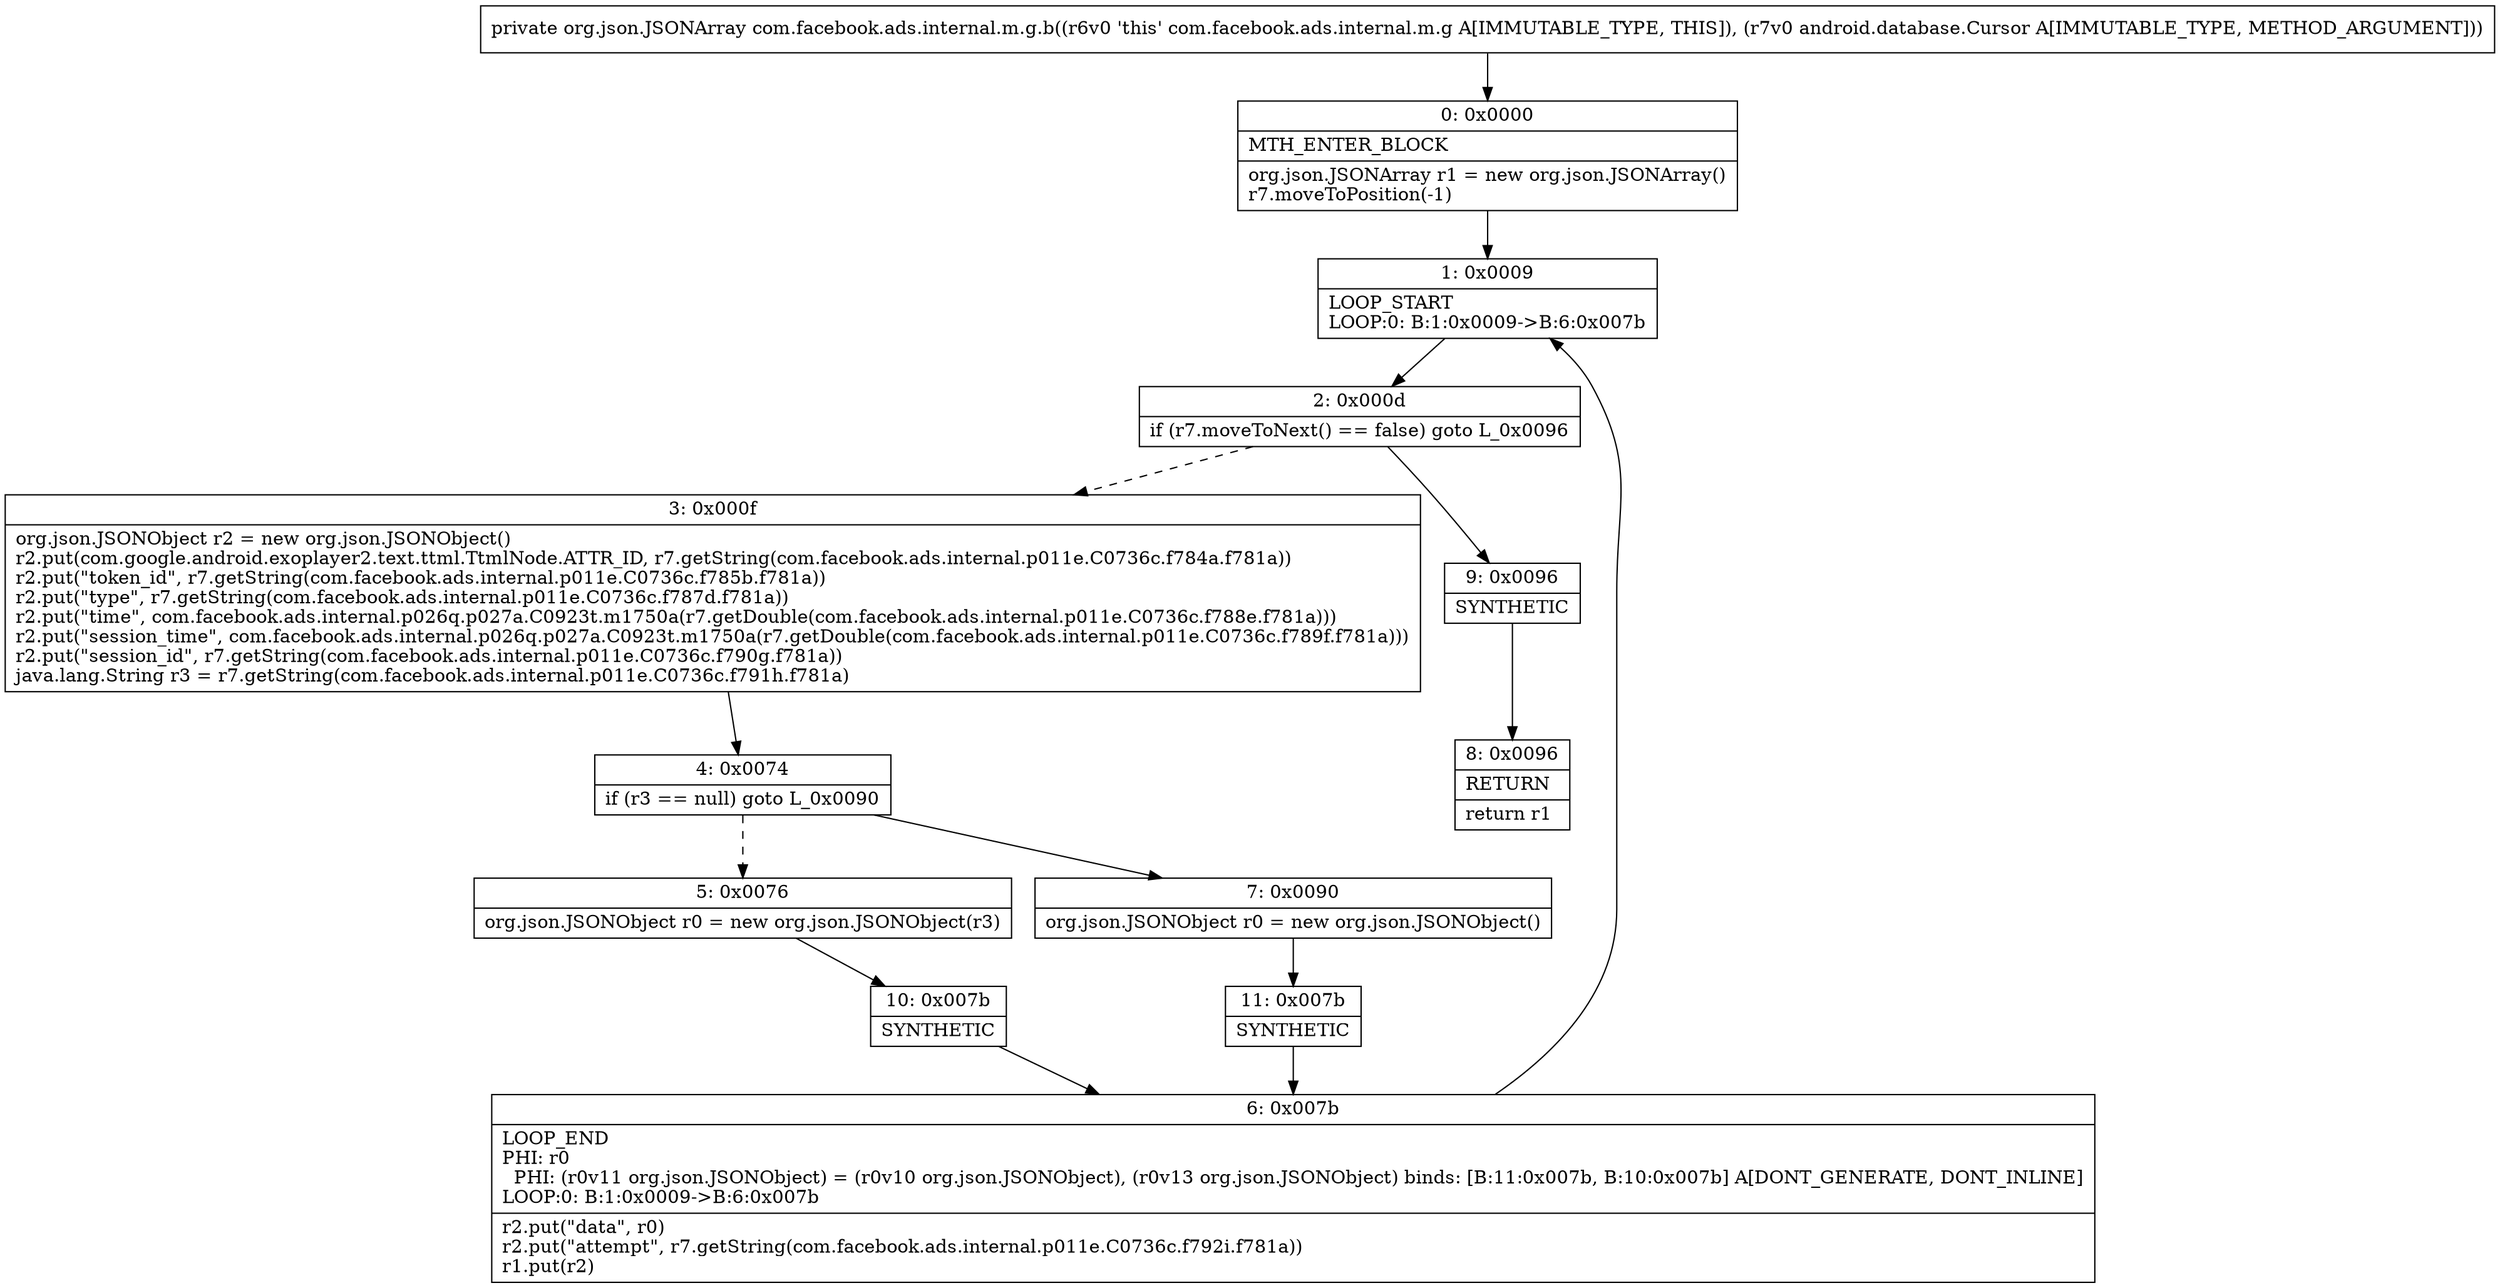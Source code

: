 digraph "CFG forcom.facebook.ads.internal.m.g.b(Landroid\/database\/Cursor;)Lorg\/json\/JSONArray;" {
Node_0 [shape=record,label="{0\:\ 0x0000|MTH_ENTER_BLOCK\l|org.json.JSONArray r1 = new org.json.JSONArray()\lr7.moveToPosition(\-1)\l}"];
Node_1 [shape=record,label="{1\:\ 0x0009|LOOP_START\lLOOP:0: B:1:0x0009\-\>B:6:0x007b\l}"];
Node_2 [shape=record,label="{2\:\ 0x000d|if (r7.moveToNext() == false) goto L_0x0096\l}"];
Node_3 [shape=record,label="{3\:\ 0x000f|org.json.JSONObject r2 = new org.json.JSONObject()\lr2.put(com.google.android.exoplayer2.text.ttml.TtmlNode.ATTR_ID, r7.getString(com.facebook.ads.internal.p011e.C0736c.f784a.f781a))\lr2.put(\"token_id\", r7.getString(com.facebook.ads.internal.p011e.C0736c.f785b.f781a))\lr2.put(\"type\", r7.getString(com.facebook.ads.internal.p011e.C0736c.f787d.f781a))\lr2.put(\"time\", com.facebook.ads.internal.p026q.p027a.C0923t.m1750a(r7.getDouble(com.facebook.ads.internal.p011e.C0736c.f788e.f781a)))\lr2.put(\"session_time\", com.facebook.ads.internal.p026q.p027a.C0923t.m1750a(r7.getDouble(com.facebook.ads.internal.p011e.C0736c.f789f.f781a)))\lr2.put(\"session_id\", r7.getString(com.facebook.ads.internal.p011e.C0736c.f790g.f781a))\ljava.lang.String r3 = r7.getString(com.facebook.ads.internal.p011e.C0736c.f791h.f781a)\l}"];
Node_4 [shape=record,label="{4\:\ 0x0074|if (r3 == null) goto L_0x0090\l}"];
Node_5 [shape=record,label="{5\:\ 0x0076|org.json.JSONObject r0 = new org.json.JSONObject(r3)\l}"];
Node_6 [shape=record,label="{6\:\ 0x007b|LOOP_END\lPHI: r0 \l  PHI: (r0v11 org.json.JSONObject) = (r0v10 org.json.JSONObject), (r0v13 org.json.JSONObject) binds: [B:11:0x007b, B:10:0x007b] A[DONT_GENERATE, DONT_INLINE]\lLOOP:0: B:1:0x0009\-\>B:6:0x007b\l|r2.put(\"data\", r0)\lr2.put(\"attempt\", r7.getString(com.facebook.ads.internal.p011e.C0736c.f792i.f781a))\lr1.put(r2)\l}"];
Node_7 [shape=record,label="{7\:\ 0x0090|org.json.JSONObject r0 = new org.json.JSONObject()\l}"];
Node_8 [shape=record,label="{8\:\ 0x0096|RETURN\l|return r1\l}"];
Node_9 [shape=record,label="{9\:\ 0x0096|SYNTHETIC\l}"];
Node_10 [shape=record,label="{10\:\ 0x007b|SYNTHETIC\l}"];
Node_11 [shape=record,label="{11\:\ 0x007b|SYNTHETIC\l}"];
MethodNode[shape=record,label="{private org.json.JSONArray com.facebook.ads.internal.m.g.b((r6v0 'this' com.facebook.ads.internal.m.g A[IMMUTABLE_TYPE, THIS]), (r7v0 android.database.Cursor A[IMMUTABLE_TYPE, METHOD_ARGUMENT])) }"];
MethodNode -> Node_0;
Node_0 -> Node_1;
Node_1 -> Node_2;
Node_2 -> Node_3[style=dashed];
Node_2 -> Node_9;
Node_3 -> Node_4;
Node_4 -> Node_5[style=dashed];
Node_4 -> Node_7;
Node_5 -> Node_10;
Node_6 -> Node_1;
Node_7 -> Node_11;
Node_9 -> Node_8;
Node_10 -> Node_6;
Node_11 -> Node_6;
}

